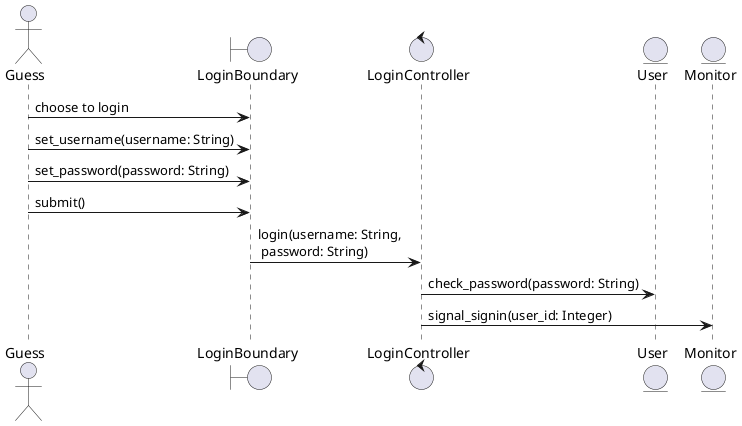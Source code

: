 @startuml

actor Guess as A
boundary LoginBoundary as B
control LoginController as C
entity User
entity Monitor


A -> B: choose to login
A -> B: set_username(username: String)
A -> B: set_password(password: String)
A -> B: submit()
B -> C: login(username: String, \n password: String)
C -> User: check_password(password: String)
C -> Monitor: signal_signin(user_id: Integer)

@enduml